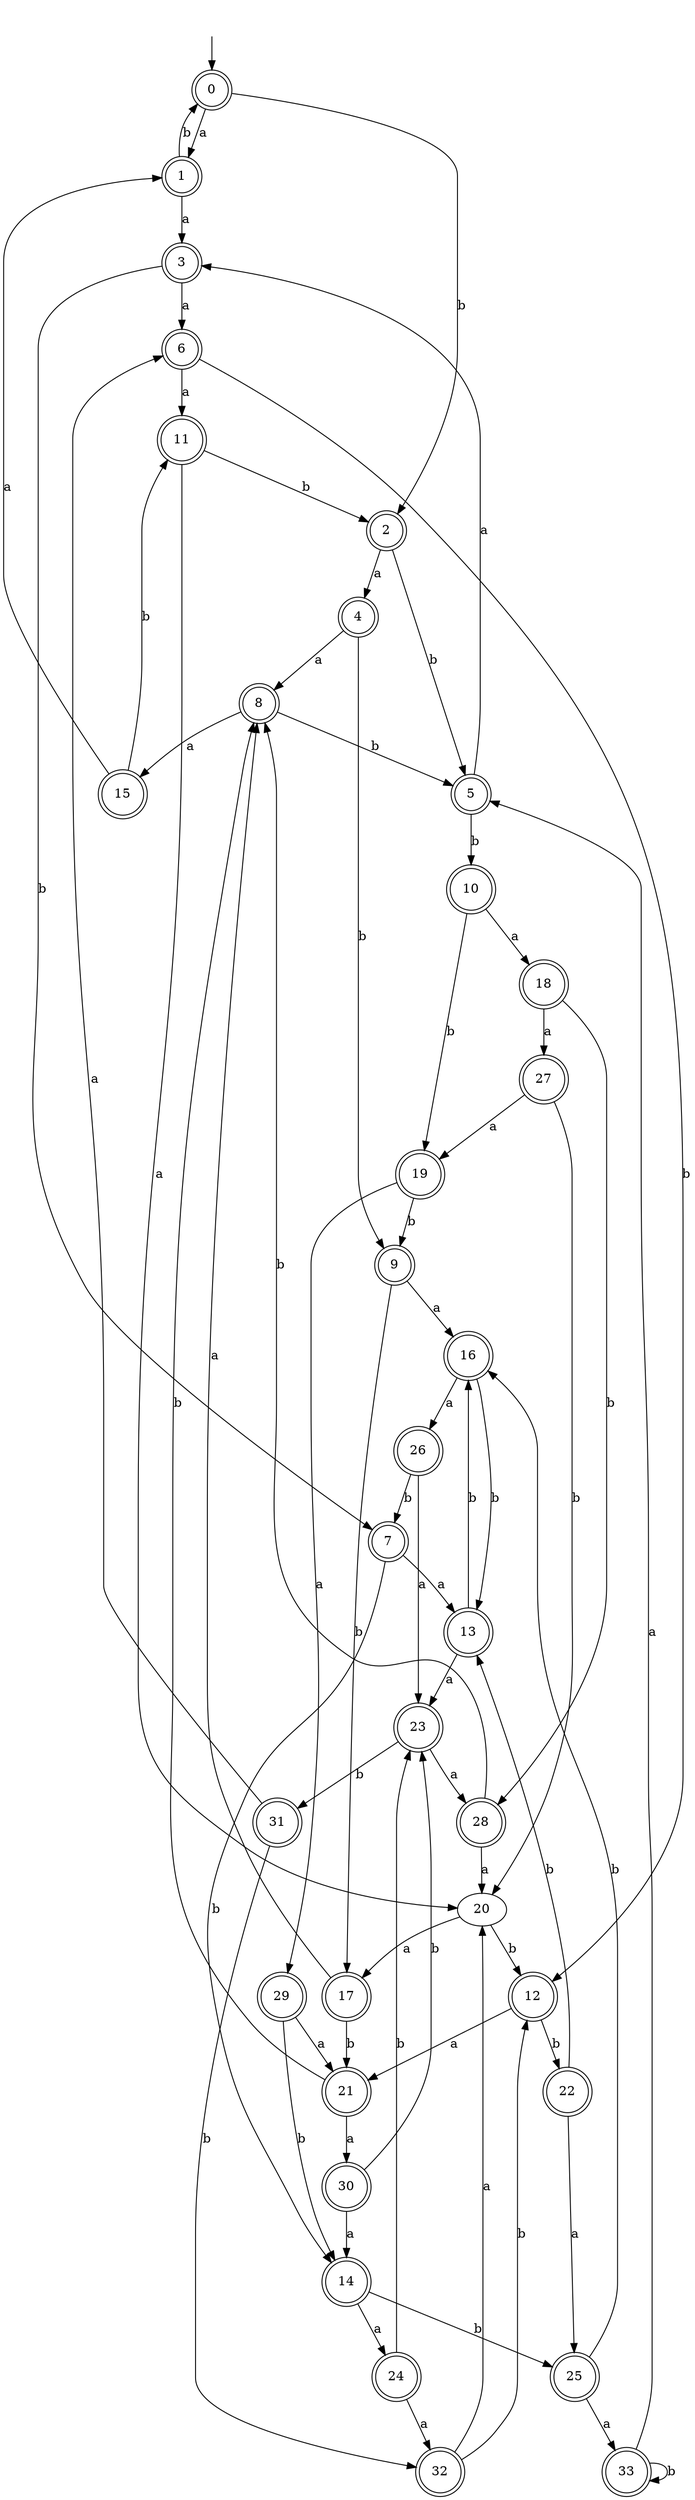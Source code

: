 digraph RandomDFA {
  __start0 [label="", shape=none];
  __start0 -> 0 [label=""];
  0 [shape=circle] [shape=doublecircle]
  0 -> 1 [label="a"]
  0 -> 2 [label="b"]
  1 [shape=doublecircle]
  1 -> 3 [label="a"]
  1 -> 0 [label="b"]
  2 [shape=doublecircle]
  2 -> 4 [label="a"]
  2 -> 5 [label="b"]
  3 [shape=doublecircle]
  3 -> 6 [label="a"]
  3 -> 7 [label="b"]
  4 [shape=doublecircle]
  4 -> 8 [label="a"]
  4 -> 9 [label="b"]
  5 [shape=doublecircle]
  5 -> 3 [label="a"]
  5 -> 10 [label="b"]
  6 [shape=doublecircle]
  6 -> 11 [label="a"]
  6 -> 12 [label="b"]
  7 [shape=doublecircle]
  7 -> 13 [label="a"]
  7 -> 14 [label="b"]
  8 [shape=doublecircle]
  8 -> 15 [label="a"]
  8 -> 5 [label="b"]
  9 [shape=doublecircle]
  9 -> 16 [label="a"]
  9 -> 17 [label="b"]
  10 [shape=doublecircle]
  10 -> 18 [label="a"]
  10 -> 19 [label="b"]
  11 [shape=doublecircle]
  11 -> 20 [label="a"]
  11 -> 2 [label="b"]
  12 [shape=doublecircle]
  12 -> 21 [label="a"]
  12 -> 22 [label="b"]
  13 [shape=doublecircle]
  13 -> 23 [label="a"]
  13 -> 16 [label="b"]
  14 [shape=doublecircle]
  14 -> 24 [label="a"]
  14 -> 25 [label="b"]
  15 [shape=doublecircle]
  15 -> 1 [label="a"]
  15 -> 11 [label="b"]
  16 [shape=doublecircle]
  16 -> 26 [label="a"]
  16 -> 13 [label="b"]
  17 [shape=doublecircle]
  17 -> 8 [label="a"]
  17 -> 21 [label="b"]
  18 [shape=doublecircle]
  18 -> 27 [label="a"]
  18 -> 28 [label="b"]
  19 [shape=doublecircle]
  19 -> 29 [label="a"]
  19 -> 9 [label="b"]
  20
  20 -> 17 [label="a"]
  20 -> 12 [label="b"]
  21 [shape=doublecircle]
  21 -> 30 [label="a"]
  21 -> 8 [label="b"]
  22 [shape=doublecircle]
  22 -> 25 [label="a"]
  22 -> 13 [label="b"]
  23 [shape=doublecircle]
  23 -> 28 [label="a"]
  23 -> 31 [label="b"]
  24 [shape=doublecircle]
  24 -> 32 [label="a"]
  24 -> 23 [label="b"]
  25 [shape=doublecircle]
  25 -> 33 [label="a"]
  25 -> 16 [label="b"]
  26 [shape=doublecircle]
  26 -> 23 [label="a"]
  26 -> 7 [label="b"]
  27 [shape=doublecircle]
  27 -> 19 [label="a"]
  27 -> 20 [label="b"]
  28 [shape=doublecircle]
  28 -> 20 [label="a"]
  28 -> 8 [label="b"]
  29 [shape=doublecircle]
  29 -> 21 [label="a"]
  29 -> 14 [label="b"]
  30 [shape=doublecircle]
  30 -> 14 [label="a"]
  30 -> 23 [label="b"]
  31 [shape=doublecircle]
  31 -> 6 [label="a"]
  31 -> 32 [label="b"]
  32 [shape=doublecircle]
  32 -> 20 [label="a"]
  32 -> 12 [label="b"]
  33 [shape=doublecircle]
  33 -> 5 [label="a"]
  33 -> 33 [label="b"]
}
